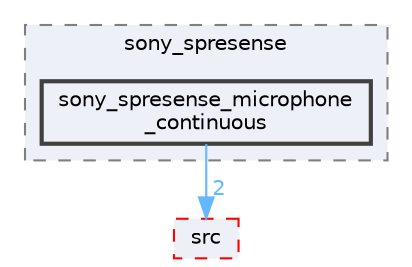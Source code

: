 digraph "Face_Access_inferencing/examples/sony_spresense/sony_spresense_microphone_continuous"
{
 // LATEX_PDF_SIZE
  bgcolor="transparent";
  edge [fontname=Helvetica,fontsize=10,labelfontname=Helvetica,labelfontsize=10];
  node [fontname=Helvetica,fontsize=10,shape=box,height=0.2,width=0.4];
  compound=true
  subgraph clusterdir_c30d5d5e6dc1566b4aa7a70ddb2d5655 {
    graph [ bgcolor="#edf0f7", pencolor="grey50", label="sony_spresense", fontname=Helvetica,fontsize=10 style="filled,dashed", URL="dir_c30d5d5e6dc1566b4aa7a70ddb2d5655.html",tooltip=""]
  dir_4afcfb7111660143cc3f52c53736f836 [label="sony_spresense_microphone\l_continuous", fillcolor="#edf0f7", color="grey25", style="filled,bold", URL="dir_4afcfb7111660143cc3f52c53736f836.html",tooltip=""];
  }
  dir_a10e16a828caf535b3ccf4484f92e610 [label="src", fillcolor="#edf0f7", color="red", style="filled,dashed", URL="dir_a10e16a828caf535b3ccf4484f92e610.html",tooltip=""];
  dir_4afcfb7111660143cc3f52c53736f836->dir_a10e16a828caf535b3ccf4484f92e610 [headlabel="2", labeldistance=1.5 headhref="dir_000292_000302.html" href="dir_000292_000302.html" color="steelblue1" fontcolor="steelblue1"];
}
